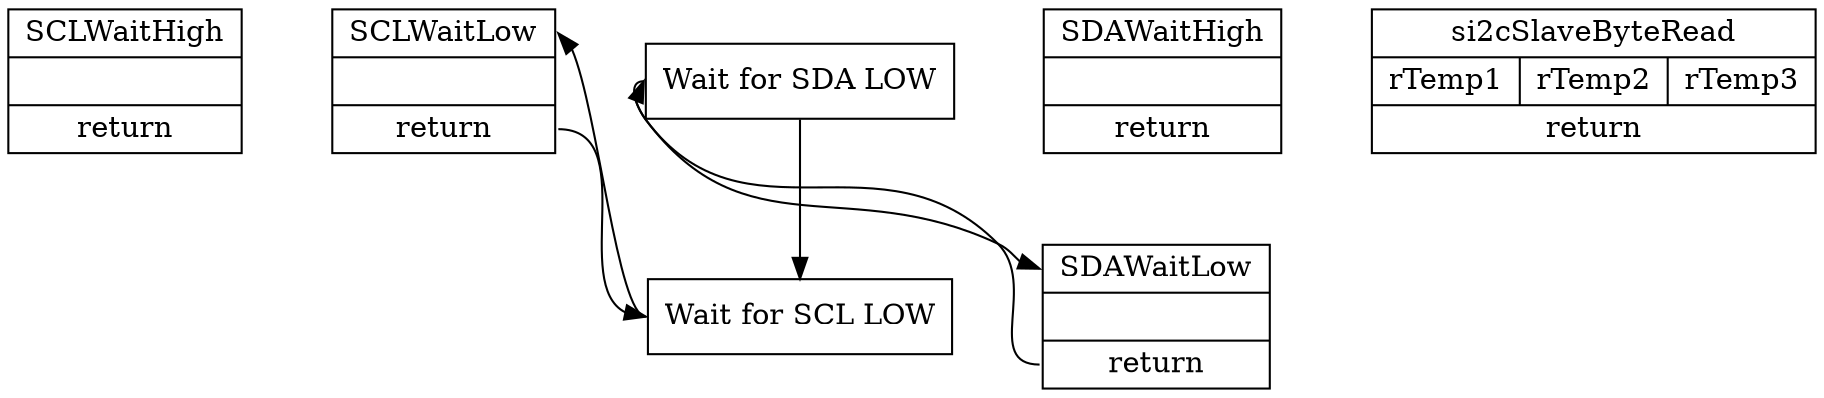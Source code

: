 digraph asmCallGraph {
	node [ shape="record" ]
	nodesep=0.6
	ranksep=0.6
	
	//subgraph cluster10 {
		//edge [ style="invisible" ]
		
		SCLWaitHigh [label="{ <rcall> SCLWaitHigh| {  }|<ret> return }"];
		SCLWaitLow [label="{ <rcall> SCLWaitLow| {  }|<ret> return }"];
		SDAWaitHigh [label="{ <rcall> SDAWaitHigh| {  }|<ret> return }"];
		SDAWaitLow [label="{ <rcall> SDAWaitLow| {  }|<ret> return }"];
		
		si2cSlaveByteRead [label="{ <frcall> si2cSlaveByteRead| { rTemp1 | rTemp2 | rTemp3 }|<ret> return }"];
		
		//SCLWaitHigh -> SCLWaitLow [ weight="6" ]
		//SCLWaitLow -> SDAWaitHigh [ weight="6" ]
		//SDAWaitHigh -> SDAWaitLow [ weight="6" ]
		//SDAWaitLow -> si2cSlaveByteRead 
	//}
	
	//subgraph cluster1 {
		//label="Wait for Start"
		
		busInitSDA [ label="Wait for SDA LOW" ]
		busInitSCL [ label="Wait for SCL LOW" ]
		
		busInitSDA -> busInitSCL [ weight="9" ]
		busInitSDA:w -> SDAWaitLow:rcall
		SDAWaitLow:ret -> busInitSDA:w
		
		busInitSCL:w -> SCLWaitLow:rcall
		SCLWaitLow:ret -> busInitSCL:w
	//}
	
	
}